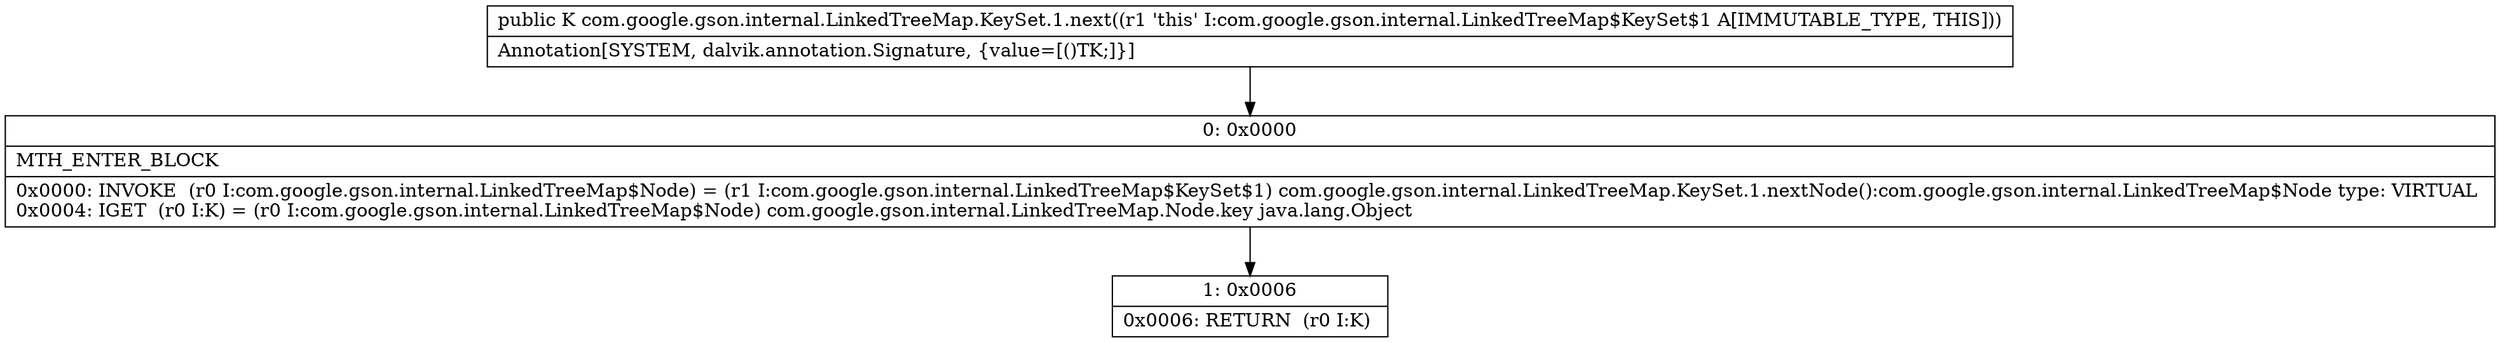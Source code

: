 digraph "CFG forcom.google.gson.internal.LinkedTreeMap.KeySet.1.next()Ljava\/lang\/Object;" {
Node_0 [shape=record,label="{0\:\ 0x0000|MTH_ENTER_BLOCK\l|0x0000: INVOKE  (r0 I:com.google.gson.internal.LinkedTreeMap$Node) = (r1 I:com.google.gson.internal.LinkedTreeMap$KeySet$1) com.google.gson.internal.LinkedTreeMap.KeySet.1.nextNode():com.google.gson.internal.LinkedTreeMap$Node type: VIRTUAL \l0x0004: IGET  (r0 I:K) = (r0 I:com.google.gson.internal.LinkedTreeMap$Node) com.google.gson.internal.LinkedTreeMap.Node.key java.lang.Object \l}"];
Node_1 [shape=record,label="{1\:\ 0x0006|0x0006: RETURN  (r0 I:K) \l}"];
MethodNode[shape=record,label="{public K com.google.gson.internal.LinkedTreeMap.KeySet.1.next((r1 'this' I:com.google.gson.internal.LinkedTreeMap$KeySet$1 A[IMMUTABLE_TYPE, THIS]))  | Annotation[SYSTEM, dalvik.annotation.Signature, \{value=[()TK;]\}]\l}"];
MethodNode -> Node_0;
Node_0 -> Node_1;
}

